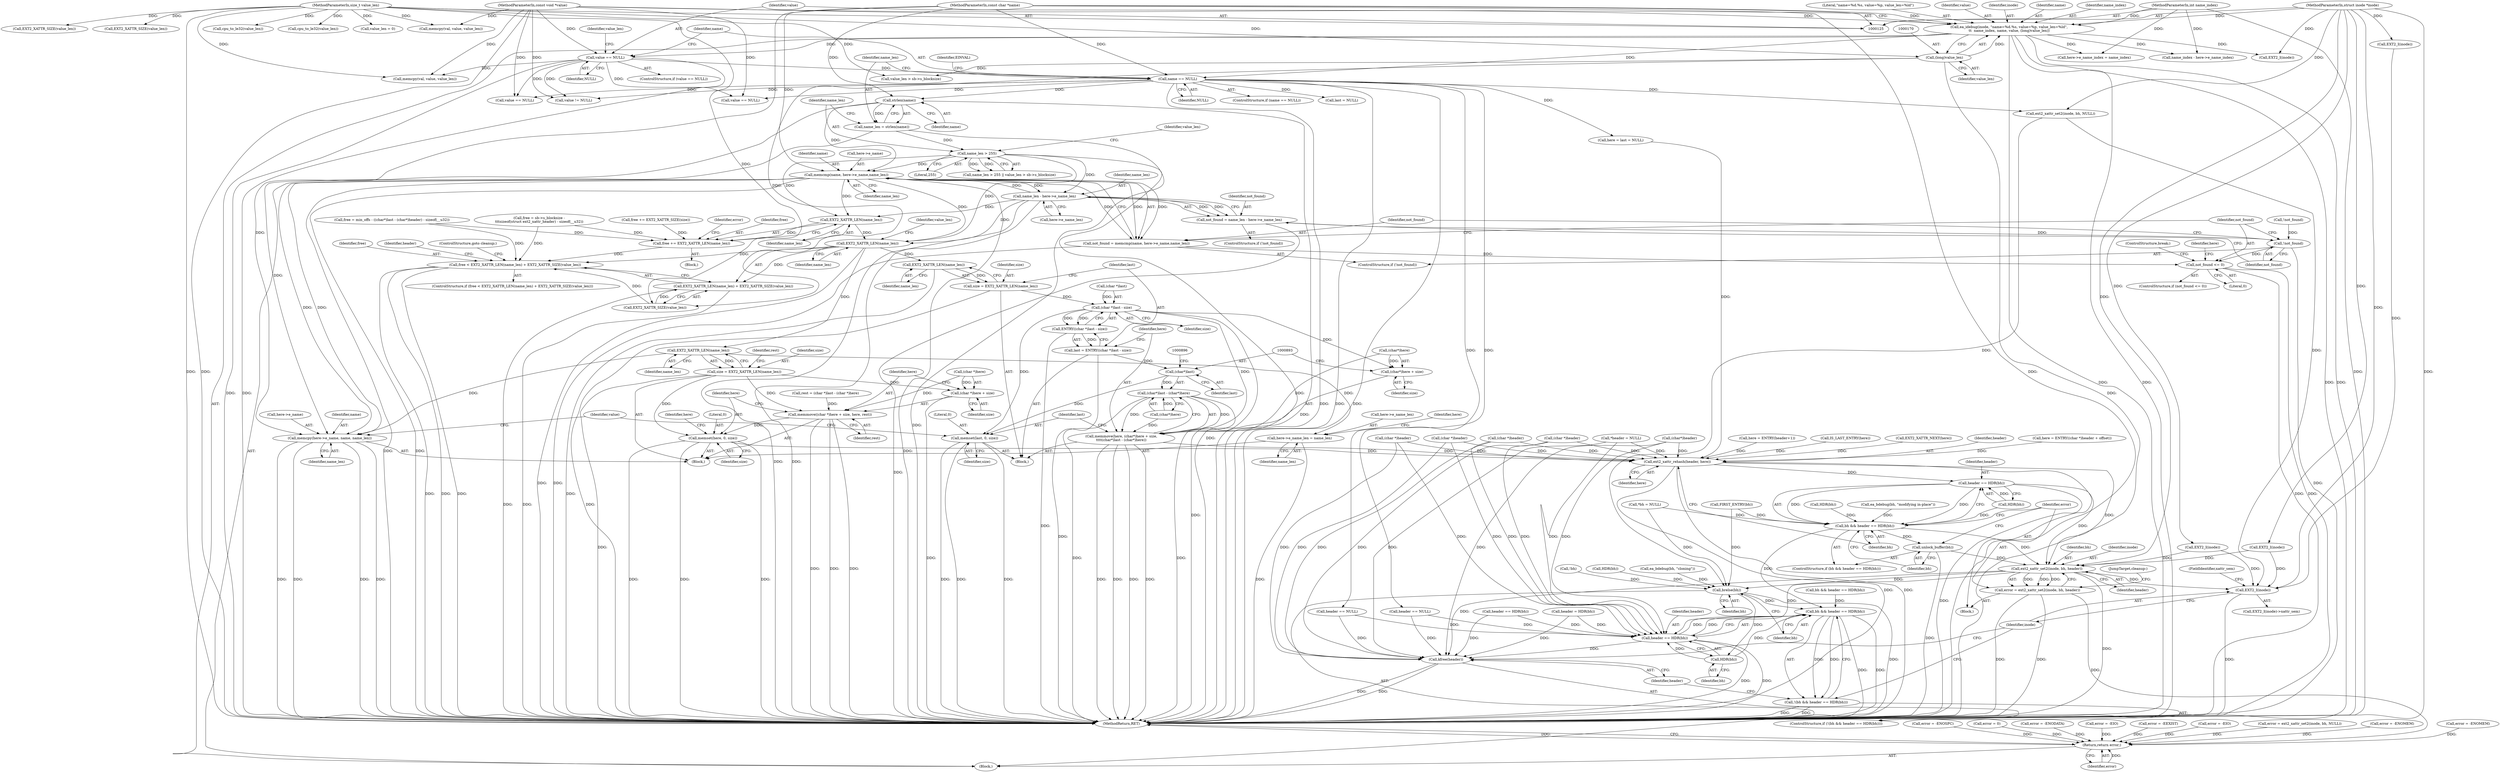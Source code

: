 digraph "0_linux_be0726d33cb8f411945884664924bed3cb8c70ee_10@API" {
"1000356" [label="(Call,memcmp(name, here->e_name,name_len))"];
"1000188" [label="(Call,strlen(name))"];
"1000180" [label="(Call,name == NULL)"];
"1000163" [label="(Call,ea_idebug(inode, \"name=%d.%s, value=%p, value_len=%ld\",\n\t\t  name_index, name, value, (long)value_len))"];
"1000126" [label="(MethodParameterIn,struct inode *inode)"];
"1000127" [label="(MethodParameterIn,int name_index)"];
"1000128" [label="(MethodParameterIn,const char *name)"];
"1000129" [label="(MethodParameterIn,const void *value)"];
"1000169" [label="(Call,(long)value_len)"];
"1000130" [label="(MethodParameterIn,size_t value_len)"];
"1000173" [label="(Call,value == NULL)"];
"1000346" [label="(Call,name_len - here->e_name_len)"];
"1000356" [label="(Call,memcmp(name, here->e_name,name_len))"];
"1000192" [label="(Call,name_len > 255)"];
"1000186" [label="(Call,name_len = strlen(name))"];
"1000344" [label="(Call,not_found = name_len - here->e_name_len)"];
"1000352" [label="(Call,!not_found)"];
"1000363" [label="(Call,not_found <= 0)"];
"1000354" [label="(Call,not_found = memcmp(name, here->e_name,name_len))"];
"1000521" [label="(Call,EXT2_XATTR_LEN(name_len))"];
"1000519" [label="(Call,free += EXT2_XATTR_LEN(name_len))"];
"1000528" [label="(Call,free < EXT2_XATTR_LEN(name_len) + EXT2_XATTR_SIZE(value_len))"];
"1000531" [label="(Call,EXT2_XATTR_LEN(name_len))"];
"1000530" [label="(Call,EXT2_XATTR_LEN(name_len) + EXT2_XATTR_SIZE(value_len))"];
"1000699" [label="(Call,EXT2_XATTR_LEN(name_len))"];
"1000697" [label="(Call,size = EXT2_XATTR_LEN(name_len))"];
"1000711" [label="(Call,memmove((char *)here + size, here, rest))"];
"1000719" [label="(Call,memset(here, 0, size))"];
"1000980" [label="(Call,ext2_xattr_rehash(header, here))"];
"1000986" [label="(Call,header == HDR(bh))"];
"1000984" [label="(Call,bh && header == HDR(bh))"];
"1000990" [label="(Call,unlock_buffer(bh))"];
"1000994" [label="(Call,ext2_xattr_set2(inode, bh, header))"];
"1000992" [label="(Call,error = ext2_xattr_set2(inode, bh, header))"];
"1001017" [label="(Return,return error;)"];
"1000999" [label="(Call,brelse(bh))"];
"1001003" [label="(Call,bh && header == HDR(bh))"];
"1001002" [label="(Call,!(bh && header == HDR(bh)))"];
"1001007" [label="(Call,HDR(bh))"];
"1001005" [label="(Call,header == HDR(bh))"];
"1001009" [label="(Call,kfree(header))"];
"1001014" [label="(Call,EXT2_I(inode))"];
"1000712" [label="(Call,(char *)here + size)"];
"1000728" [label="(Call,here->e_name_len = name_len)"];
"1000733" [label="(Call,memcpy(here->e_name, name, name_len))"];
"1000874" [label="(Call,EXT2_XATTR_LEN(name_len))"];
"1000872" [label="(Call,size = EXT2_XATTR_LEN(name_len))"];
"1000879" [label="(Call,(char *)last - size)"];
"1000878" [label="(Call,ENTRY((char *)last - size))"];
"1000876" [label="(Call,last = ENTRY((char *)last - size))"];
"1000892" [label="(Call,(char*)last)"];
"1000891" [label="(Call,(char*)last - (char*)here)"];
"1000884" [label="(Call,memmove(here, (char*)here + size,\n\t\t\t\t(char*)last - (char*)here))"];
"1000898" [label="(Call,memset(last, 0, size))"];
"1000886" [label="(Call,(char*)here + size)"];
"1000129" [label="(MethodParameterIn,const void *value)"];
"1000980" [label="(Call,ext2_xattr_rehash(header, here))"];
"1000770" [label="(Call,(char *)header)"];
"1000883" [label="(Identifier,size)"];
"1000729" [label="(Call,here->e_name_len)"];
"1000687" [label="(Call,here = ENTRY(header+1))"];
"1001019" [label="(MethodReturn,RET)"];
"1000362" [label="(ControlStructure,if (not_found <= 0))"];
"1000527" [label="(ControlStructure,if (free < EXT2_XATTR_LEN(name_len) + EXT2_XATTR_SIZE(value_len)))"];
"1000651" [label="(Call,error = -ENOMEM)"];
"1000182" [label="(Identifier,NULL)"];
"1000873" [label="(Identifier,size)"];
"1000186" [label="(Call,name_len = strlen(name))"];
"1000444" [label="(Call,here = last = NULL)"];
"1000734" [label="(Call,here->e_name)"];
"1000879" [label="(Call,(char *)last - size)"];
"1000911" [label="(Call,cpu_to_le32(value_len))"];
"1000722" [label="(Identifier,size)"];
"1000700" [label="(Identifier,name_len)"];
"1000128" [label="(MethodParameterIn,const char *name)"];
"1000168" [label="(Identifier,value)"];
"1000703" [label="(Identifier,rest)"];
"1000295" [label="(Call,IS_LAST_ENTRY(here))"];
"1000979" [label="(Block,)"];
"1000344" [label="(Call,not_found = name_len - here->e_name_len)"];
"1000195" [label="(Call,value_len > sb->s_blocksize)"];
"1000988" [label="(Call,HDR(bh))"];
"1000365" [label="(Literal,0)"];
"1001000" [label="(Identifier,bh)"];
"1000532" [label="(Identifier,name_len)"];
"1000173" [label="(Call,value == NULL)"];
"1000695" [label="(Block,)"];
"1000877" [label="(Identifier,last)"];
"1000348" [label="(Call,here->e_name_len)"];
"1001018" [label="(Identifier,error)"];
"1000164" [label="(Identifier,inode)"];
"1000345" [label="(Identifier,not_found)"];
"1000586" [label="(Call,error = -ENOMEM)"];
"1000175" [label="(Identifier,NULL)"];
"1000355" [label="(Identifier,not_found)"];
"1000738" [label="(Identifier,name_len)"];
"1001014" [label="(Call,EXT2_I(inode))"];
"1000363" [label="(Call,not_found <= 0)"];
"1000301" [label="(Call,EXT2_XATTR_NEXT(here))"];
"1000528" [label="(Call,free < EXT2_XATTR_LEN(name_len) + EXT2_XATTR_SIZE(value_len))"];
"1000985" [label="(Identifier,bh)"];
"1000171" [label="(Identifier,value_len)"];
"1000993" [label="(Identifier,error)"];
"1001004" [label="(Identifier,bh)"];
"1000792" [label="(Call,cpu_to_le32(value_len))"];
"1000940" [label="(Call,(char *)header)"];
"1000983" [label="(ControlStructure,if (bh && header == HDR(bh)))"];
"1000711" [label="(Call,memmove((char *)here + size, here, rest))"];
"1000537" [label="(Identifier,header)"];
"1001017" [label="(Return,return error;)"];
"1001009" [label="(Call,kfree(header))"];
"1000735" [label="(Identifier,here)"];
"1000347" [label="(Identifier,name_len)"];
"1000884" [label="(Call,memmove(here, (char*)here + size,\n\t\t\t\t(char*)last - (char*)here))"];
"1000991" [label="(Identifier,bh)"];
"1000986" [label="(Call,header == HDR(bh))"];
"1000169" [label="(Call,(long)value_len)"];
"1000713" [label="(Call,(char *)here)"];
"1000206" [label="(Call,EXT2_I(inode))"];
"1001013" [label="(Call,EXT2_I(inode)->xattr_sem)"];
"1000356" [label="(Call,memcmp(name, here->e_name,name_len))"];
"1000470" [label="(Block,)"];
"1000886" [label="(Call,(char*)here + size)"];
"1000996" [label="(Identifier,bh)"];
"1000533" [label="(Call,EXT2_XATTR_SIZE(value_len))"];
"1000899" [label="(Identifier,last)"];
"1000281" [label="(Call,EXT2_I(inode))"];
"1000872" [label="(Call,size = EXT2_XATTR_LEN(name_len))"];
"1000723" [label="(Call,here->e_name_index = name_index)"];
"1000597" [label="(Call,HDR(bh))"];
"1001007" [label="(Call,HDR(bh))"];
"1000523" [label="(Call,error = -ENOSPC)"];
"1000802" [label="(Call,memcpy(val, value, value_len))"];
"1000728" [label="(Call,here->e_name_len = name_len)"];
"1000126" [label="(MethodParameterIn,struct inode *inode)"];
"1000702" [label="(Call,rest = (char *)last - (char *)here)"];
"1000189" [label="(Identifier,name)"];
"1000901" [label="(Identifier,size)"];
"1000966" [label="(Call,header == HDR(bh))"];
"1001006" [label="(Identifier,header)"];
"1000591" [label="(Call,header == NULL)"];
"1000878" [label="(Call,ENTRY((char *)last - size))"];
"1000895" [label="(Call,(char*)here)"];
"1000167" [label="(Identifier,name)"];
"1000576" [label="(Call,ea_bdebug(bh, \"cloning\"))"];
"1000196" [label="(Identifier,value_len)"];
"1000725" [label="(Identifier,here)"];
"1000179" [label="(ControlStructure,if (name == NULL))"];
"1000211" [label="(Call,EXT2_I(inode))"];
"1000898" [label="(Call,memset(last, 0, size))"];
"1000982" [label="(Identifier,here)"];
"1000999" [label="(Call,brelse(bh))"];
"1000712" [label="(Call,(char *)here + size)"];
"1000718" [label="(Identifier,rest)"];
"1000354" [label="(Call,not_found = memcmp(name, here->e_name,name_len))"];
"1000353" [label="(Identifier,not_found)"];
"1000417" [label="(Call,free = min_offs - ((char*)last - (char*)header) - sizeof(__u32))"];
"1000721" [label="(Literal,0)"];
"1000974" [label="(Call,ext2_xattr_set2(inode, bh, NULL))"];
"1000140" [label="(Call,*bh = NULL)"];
"1000892" [label="(Call,(char*)last)"];
"1000904" [label="(Identifier,value)"];
"1000890" [label="(Identifier,size)"];
"1000127" [label="(MethodParameterIn,int name_index)"];
"1000867" [label="(Call,value == NULL)"];
"1000172" [label="(ControlStructure,if (value == NULL))"];
"1000185" [label="(Identifier,EINVAL)"];
"1000461" [label="(Call,error = 0)"];
"1001001" [label="(ControlStructure,if (!(bh && header == HDR(bh))))"];
"1000357" [label="(Identifier,name)"];
"1000699" [label="(Call,EXT2_XATTR_LEN(name_len))"];
"1000981" [label="(Identifier,header)"];
"1000987" [label="(Identifier,header)"];
"1000524" [label="(Identifier,error)"];
"1000220" [label="(Call,EXT2_I(inode))"];
"1001015" [label="(Identifier,inode)"];
"1000994" [label="(Call,ext2_xattr_set2(inode, bh, header))"];
"1000891" [label="(Call,(char*)last - (char*)here)"];
"1000188" [label="(Call,strlen(name))"];
"1000997" [label="(Identifier,header)"];
"1000998" [label="(JumpTarget,cleanup:)"];
"1000452" [label="(Call,error = -ENODATA)"];
"1000228" [label="(Call,!bh)"];
"1000176" [label="(Call,value_len = 0)"];
"1000990" [label="(Call,unlock_buffer(bh))"];
"1000894" [label="(Identifier,last)"];
"1000519" [label="(Call,free += EXT2_XATTR_LEN(name_len))"];
"1000180" [label="(Call,name == NULL)"];
"1000992" [label="(Call,error = ext2_xattr_set2(inode, bh, header))"];
"1000130" [label="(MethodParameterIn,size_t value_len)"];
"1000223" [label="(Call,error = -EIO)"];
"1000465" [label="(Call,value == NULL)"];
"1001002" [label="(Call,!(bh && header == HDR(bh)))"];
"1000433" [label="(Call,free = sb->s_blocksize -\n\t\t\tsizeof(struct ext2_xattr_header) - sizeof(__u32))"];
"1001003" [label="(Call,bh && header == HDR(bh))"];
"1001008" [label="(Identifier,bh)"];
"1000522" [label="(Identifier,name_len)"];
"1000875" [label="(Identifier,name_len)"];
"1000177" [label="(Identifier,value_len)"];
"1000368" [label="(Identifier,here)"];
"1001010" [label="(Identifier,header)"];
"1000535" [label="(ControlStructure,goto cleanup;)"];
"1000346" [label="(Call,name_len - here->e_name_len)"];
"1000903" [label="(Call,value != NULL)"];
"1000191" [label="(Call,name_len > 255 || value_len > sb->s_blocksize)"];
"1000364" [label="(Identifier,not_found)"];
"1000663" [label="(Call,(char *)header)"];
"1000737" [label="(Identifier,name)"];
"1000995" [label="(Identifier,inode)"];
"1000876" [label="(Call,last = ENTRY((char *)last - size))"];
"1001005" [label="(Call,header == HDR(bh))"];
"1000291" [label="(Call,FIRST_ENTRY(bh))"];
"1000874" [label="(Call,EXT2_XATTR_LEN(name_len))"];
"1000187" [label="(Identifier,name_len)"];
"1000471" [label="(Call,error = -EEXIST)"];
"1000181" [label="(Identifier,name)"];
"1000951" [label="(Call,memcpy(val, value, value_len))"];
"1000697" [label="(Call,size = EXT2_XATTR_LEN(name_len))"];
"1000900" [label="(Literal,0)"];
"1000638" [label="(Call,(char *)header)"];
"1000880" [label="(Call,(char *)last)"];
"1000358" [label="(Call,here->e_name)"];
"1000733" [label="(Call,memcpy(here->e_name, name, name_len))"];
"1000698" [label="(Identifier,size)"];
"1000732" [label="(Identifier,name_len)"];
"1000166" [label="(Identifier,name_index)"];
"1000656" [label="(Call,header == NULL)"];
"1000530" [label="(Call,EXT2_XATTR_LEN(name_len) + EXT2_XATTR_SIZE(value_len))"];
"1000163" [label="(Call,ea_idebug(inode, \"name=%d.%s, value=%p, value_len=%ld\",\n\t\t  name_index, name, value, (long)value_len))"];
"1000342" [label="(Call,!not_found)"];
"1000919" [label="(Call,EXT2_XATTR_SIZE(value_len))"];
"1000352" [label="(Call,!not_found)"];
"1000529" [label="(Identifier,free)"];
"1000560" [label="(Call,ea_bdebug(bh, \"modifying in-place\"))"];
"1000716" [label="(Identifier,size)"];
"1000366" [label="(ControlStructure,break;)"];
"1000534" [label="(Identifier,value_len)"];
"1000521" [label="(Call,EXT2_XATTR_LEN(name_len))"];
"1000194" [label="(Literal,255)"];
"1000717" [label="(Identifier,here)"];
"1000446" [label="(Call,last = NULL)"];
"1000887" [label="(Call,(char*)here)"];
"1000284" [label="(Call,error = -EIO)"];
"1000132" [label="(Block,)"];
"1000193" [label="(Identifier,name_len)"];
"1000174" [label="(Identifier,value)"];
"1000617" [label="(Call,here = ENTRY((char *)header + offset))"];
"1000870" [label="(Block,)"];
"1000361" [label="(Identifier,name_len)"];
"1000785" [label="(Call,EXT2_XATTR_SIZE(value_len))"];
"1000246" [label="(Call,HDR(bh))"];
"1000520" [label="(Identifier,free)"];
"1000341" [label="(ControlStructure,if (!not_found))"];
"1000515" [label="(Call,free += EXT2_XATTR_SIZE(size))"];
"1000720" [label="(Identifier,here)"];
"1000531" [label="(Call,EXT2_XATTR_LEN(name_len))"];
"1000244" [label="(Call,header = HDR(bh))"];
"1000972" [label="(Call,error = ext2_xattr_set2(inode, bh, NULL))"];
"1000984" [label="(Call,bh && header == HDR(bh))"];
"1000192" [label="(Call,name_len > 255)"];
"1000719" [label="(Call,memset(here, 0, size))"];
"1001016" [label="(FieldIdentifier,xattr_sem)"];
"1000885" [label="(Identifier,here)"];
"1000144" [label="(Call,*header = NULL)"];
"1000426" [label="(Call,(char*)header)"];
"1000165" [label="(Literal,\"name=%d.%s, value=%p, value_len=%ld\")"];
"1000351" [label="(ControlStructure,if (!not_found))"];
"1000964" [label="(Call,bh && header == HDR(bh))"];
"1000336" [label="(Call,name_index - here->e_name_index)"];
"1000356" -> "1000354"  [label="AST: "];
"1000356" -> "1000361"  [label="CFG: "];
"1000357" -> "1000356"  [label="AST: "];
"1000358" -> "1000356"  [label="AST: "];
"1000361" -> "1000356"  [label="AST: "];
"1000354" -> "1000356"  [label="CFG: "];
"1000356" -> "1001019"  [label="DDG: "];
"1000356" -> "1001019"  [label="DDG: "];
"1000356" -> "1001019"  [label="DDG: "];
"1000356" -> "1000346"  [label="DDG: "];
"1000356" -> "1000354"  [label="DDG: "];
"1000356" -> "1000354"  [label="DDG: "];
"1000356" -> "1000354"  [label="DDG: "];
"1000188" -> "1000356"  [label="DDG: "];
"1000128" -> "1000356"  [label="DDG: "];
"1000346" -> "1000356"  [label="DDG: "];
"1000192" -> "1000356"  [label="DDG: "];
"1000356" -> "1000521"  [label="DDG: "];
"1000356" -> "1000531"  [label="DDG: "];
"1000356" -> "1000733"  [label="DDG: "];
"1000356" -> "1000733"  [label="DDG: "];
"1000188" -> "1000186"  [label="AST: "];
"1000188" -> "1000189"  [label="CFG: "];
"1000189" -> "1000188"  [label="AST: "];
"1000186" -> "1000188"  [label="CFG: "];
"1000188" -> "1001019"  [label="DDG: "];
"1000188" -> "1000186"  [label="DDG: "];
"1000180" -> "1000188"  [label="DDG: "];
"1000128" -> "1000188"  [label="DDG: "];
"1000188" -> "1000733"  [label="DDG: "];
"1000180" -> "1000179"  [label="AST: "];
"1000180" -> "1000182"  [label="CFG: "];
"1000181" -> "1000180"  [label="AST: "];
"1000182" -> "1000180"  [label="AST: "];
"1000185" -> "1000180"  [label="CFG: "];
"1000187" -> "1000180"  [label="CFG: "];
"1000180" -> "1001019"  [label="DDG: "];
"1000180" -> "1001019"  [label="DDG: "];
"1000180" -> "1001019"  [label="DDG: "];
"1000163" -> "1000180"  [label="DDG: "];
"1000128" -> "1000180"  [label="DDG: "];
"1000173" -> "1000180"  [label="DDG: "];
"1000180" -> "1000444"  [label="DDG: "];
"1000180" -> "1000446"  [label="DDG: "];
"1000180" -> "1000465"  [label="DDG: "];
"1000180" -> "1000591"  [label="DDG: "];
"1000180" -> "1000656"  [label="DDG: "];
"1000180" -> "1000867"  [label="DDG: "];
"1000180" -> "1000903"  [label="DDG: "];
"1000180" -> "1000974"  [label="DDG: "];
"1000163" -> "1000132"  [label="AST: "];
"1000163" -> "1000169"  [label="CFG: "];
"1000164" -> "1000163"  [label="AST: "];
"1000165" -> "1000163"  [label="AST: "];
"1000166" -> "1000163"  [label="AST: "];
"1000167" -> "1000163"  [label="AST: "];
"1000168" -> "1000163"  [label="AST: "];
"1000169" -> "1000163"  [label="AST: "];
"1000174" -> "1000163"  [label="CFG: "];
"1000163" -> "1001019"  [label="DDG: "];
"1000163" -> "1001019"  [label="DDG: "];
"1000163" -> "1001019"  [label="DDG: "];
"1000163" -> "1001019"  [label="DDG: "];
"1000126" -> "1000163"  [label="DDG: "];
"1000127" -> "1000163"  [label="DDG: "];
"1000128" -> "1000163"  [label="DDG: "];
"1000129" -> "1000163"  [label="DDG: "];
"1000169" -> "1000163"  [label="DDG: "];
"1000163" -> "1000173"  [label="DDG: "];
"1000163" -> "1000206"  [label="DDG: "];
"1000163" -> "1000336"  [label="DDG: "];
"1000163" -> "1000723"  [label="DDG: "];
"1000126" -> "1000125"  [label="AST: "];
"1000126" -> "1001019"  [label="DDG: "];
"1000126" -> "1000206"  [label="DDG: "];
"1000126" -> "1000211"  [label="DDG: "];
"1000126" -> "1000220"  [label="DDG: "];
"1000126" -> "1000281"  [label="DDG: "];
"1000126" -> "1000974"  [label="DDG: "];
"1000126" -> "1000994"  [label="DDG: "];
"1000126" -> "1001014"  [label="DDG: "];
"1000127" -> "1000125"  [label="AST: "];
"1000127" -> "1001019"  [label="DDG: "];
"1000127" -> "1000336"  [label="DDG: "];
"1000127" -> "1000723"  [label="DDG: "];
"1000128" -> "1000125"  [label="AST: "];
"1000128" -> "1001019"  [label="DDG: "];
"1000128" -> "1000733"  [label="DDG: "];
"1000129" -> "1000125"  [label="AST: "];
"1000129" -> "1001019"  [label="DDG: "];
"1000129" -> "1000173"  [label="DDG: "];
"1000129" -> "1000465"  [label="DDG: "];
"1000129" -> "1000802"  [label="DDG: "];
"1000129" -> "1000867"  [label="DDG: "];
"1000129" -> "1000903"  [label="DDG: "];
"1000129" -> "1000951"  [label="DDG: "];
"1000169" -> "1000171"  [label="CFG: "];
"1000170" -> "1000169"  [label="AST: "];
"1000171" -> "1000169"  [label="AST: "];
"1000169" -> "1001019"  [label="DDG: "];
"1000130" -> "1000169"  [label="DDG: "];
"1000169" -> "1000195"  [label="DDG: "];
"1000169" -> "1000533"  [label="DDG: "];
"1000130" -> "1000125"  [label="AST: "];
"1000130" -> "1001019"  [label="DDG: "];
"1000130" -> "1000176"  [label="DDG: "];
"1000130" -> "1000195"  [label="DDG: "];
"1000130" -> "1000533"  [label="DDG: "];
"1000130" -> "1000785"  [label="DDG: "];
"1000130" -> "1000792"  [label="DDG: "];
"1000130" -> "1000802"  [label="DDG: "];
"1000130" -> "1000911"  [label="DDG: "];
"1000130" -> "1000919"  [label="DDG: "];
"1000130" -> "1000951"  [label="DDG: "];
"1000173" -> "1000172"  [label="AST: "];
"1000173" -> "1000175"  [label="CFG: "];
"1000174" -> "1000173"  [label="AST: "];
"1000175" -> "1000173"  [label="AST: "];
"1000177" -> "1000173"  [label="CFG: "];
"1000181" -> "1000173"  [label="CFG: "];
"1000173" -> "1001019"  [label="DDG: "];
"1000173" -> "1001019"  [label="DDG: "];
"1000173" -> "1000465"  [label="DDG: "];
"1000173" -> "1000802"  [label="DDG: "];
"1000173" -> "1000867"  [label="DDG: "];
"1000173" -> "1000903"  [label="DDG: "];
"1000346" -> "1000344"  [label="AST: "];
"1000346" -> "1000348"  [label="CFG: "];
"1000347" -> "1000346"  [label="AST: "];
"1000348" -> "1000346"  [label="AST: "];
"1000344" -> "1000346"  [label="CFG: "];
"1000346" -> "1001019"  [label="DDG: "];
"1000346" -> "1001019"  [label="DDG: "];
"1000346" -> "1000344"  [label="DDG: "];
"1000346" -> "1000344"  [label="DDG: "];
"1000192" -> "1000346"  [label="DDG: "];
"1000346" -> "1000521"  [label="DDG: "];
"1000346" -> "1000531"  [label="DDG: "];
"1000192" -> "1000191"  [label="AST: "];
"1000192" -> "1000194"  [label="CFG: "];
"1000193" -> "1000192"  [label="AST: "];
"1000194" -> "1000192"  [label="AST: "];
"1000196" -> "1000192"  [label="CFG: "];
"1000191" -> "1000192"  [label="CFG: "];
"1000192" -> "1001019"  [label="DDG: "];
"1000192" -> "1000191"  [label="DDG: "];
"1000192" -> "1000191"  [label="DDG: "];
"1000186" -> "1000192"  [label="DDG: "];
"1000192" -> "1000521"  [label="DDG: "];
"1000192" -> "1000531"  [label="DDG: "];
"1000186" -> "1000132"  [label="AST: "];
"1000187" -> "1000186"  [label="AST: "];
"1000193" -> "1000186"  [label="CFG: "];
"1000186" -> "1001019"  [label="DDG: "];
"1000344" -> "1000341"  [label="AST: "];
"1000345" -> "1000344"  [label="AST: "];
"1000353" -> "1000344"  [label="CFG: "];
"1000344" -> "1001019"  [label="DDG: "];
"1000344" -> "1000352"  [label="DDG: "];
"1000352" -> "1000351"  [label="AST: "];
"1000352" -> "1000353"  [label="CFG: "];
"1000353" -> "1000352"  [label="AST: "];
"1000355" -> "1000352"  [label="CFG: "];
"1000364" -> "1000352"  [label="CFG: "];
"1000352" -> "1001019"  [label="DDG: "];
"1000342" -> "1000352"  [label="DDG: "];
"1000352" -> "1000363"  [label="DDG: "];
"1000363" -> "1000362"  [label="AST: "];
"1000363" -> "1000365"  [label="CFG: "];
"1000364" -> "1000363"  [label="AST: "];
"1000365" -> "1000363"  [label="AST: "];
"1000366" -> "1000363"  [label="CFG: "];
"1000368" -> "1000363"  [label="CFG: "];
"1000363" -> "1001019"  [label="DDG: "];
"1000363" -> "1001019"  [label="DDG: "];
"1000354" -> "1000363"  [label="DDG: "];
"1000354" -> "1000351"  [label="AST: "];
"1000355" -> "1000354"  [label="AST: "];
"1000364" -> "1000354"  [label="CFG: "];
"1000354" -> "1001019"  [label="DDG: "];
"1000521" -> "1000519"  [label="AST: "];
"1000521" -> "1000522"  [label="CFG: "];
"1000522" -> "1000521"  [label="AST: "];
"1000519" -> "1000521"  [label="CFG: "];
"1000521" -> "1000519"  [label="DDG: "];
"1000521" -> "1000531"  [label="DDG: "];
"1000519" -> "1000470"  [label="AST: "];
"1000520" -> "1000519"  [label="AST: "];
"1000524" -> "1000519"  [label="CFG: "];
"1000433" -> "1000519"  [label="DDG: "];
"1000515" -> "1000519"  [label="DDG: "];
"1000417" -> "1000519"  [label="DDG: "];
"1000519" -> "1000528"  [label="DDG: "];
"1000528" -> "1000527"  [label="AST: "];
"1000528" -> "1000530"  [label="CFG: "];
"1000529" -> "1000528"  [label="AST: "];
"1000530" -> "1000528"  [label="AST: "];
"1000535" -> "1000528"  [label="CFG: "];
"1000537" -> "1000528"  [label="CFG: "];
"1000528" -> "1001019"  [label="DDG: "];
"1000528" -> "1001019"  [label="DDG: "];
"1000528" -> "1001019"  [label="DDG: "];
"1000433" -> "1000528"  [label="DDG: "];
"1000417" -> "1000528"  [label="DDG: "];
"1000531" -> "1000528"  [label="DDG: "];
"1000533" -> "1000528"  [label="DDG: "];
"1000531" -> "1000530"  [label="AST: "];
"1000531" -> "1000532"  [label="CFG: "];
"1000532" -> "1000531"  [label="AST: "];
"1000534" -> "1000531"  [label="CFG: "];
"1000531" -> "1001019"  [label="DDG: "];
"1000531" -> "1000530"  [label="DDG: "];
"1000531" -> "1000699"  [label="DDG: "];
"1000531" -> "1000874"  [label="DDG: "];
"1000530" -> "1000533"  [label="CFG: "];
"1000533" -> "1000530"  [label="AST: "];
"1000530" -> "1001019"  [label="DDG: "];
"1000530" -> "1001019"  [label="DDG: "];
"1000533" -> "1000530"  [label="DDG: "];
"1000699" -> "1000697"  [label="AST: "];
"1000699" -> "1000700"  [label="CFG: "];
"1000700" -> "1000699"  [label="AST: "];
"1000697" -> "1000699"  [label="CFG: "];
"1000699" -> "1000697"  [label="DDG: "];
"1000699" -> "1000728"  [label="DDG: "];
"1000699" -> "1000733"  [label="DDG: "];
"1000697" -> "1000695"  [label="AST: "];
"1000698" -> "1000697"  [label="AST: "];
"1000703" -> "1000697"  [label="CFG: "];
"1000697" -> "1001019"  [label="DDG: "];
"1000697" -> "1000711"  [label="DDG: "];
"1000697" -> "1000712"  [label="DDG: "];
"1000697" -> "1000719"  [label="DDG: "];
"1000711" -> "1000695"  [label="AST: "];
"1000711" -> "1000718"  [label="CFG: "];
"1000712" -> "1000711"  [label="AST: "];
"1000717" -> "1000711"  [label="AST: "];
"1000718" -> "1000711"  [label="AST: "];
"1000720" -> "1000711"  [label="CFG: "];
"1000711" -> "1001019"  [label="DDG: "];
"1000711" -> "1001019"  [label="DDG: "];
"1000711" -> "1001019"  [label="DDG: "];
"1000713" -> "1000711"  [label="DDG: "];
"1000702" -> "1000711"  [label="DDG: "];
"1000711" -> "1000719"  [label="DDG: "];
"1000719" -> "1000695"  [label="AST: "];
"1000719" -> "1000722"  [label="CFG: "];
"1000720" -> "1000719"  [label="AST: "];
"1000721" -> "1000719"  [label="AST: "];
"1000722" -> "1000719"  [label="AST: "];
"1000725" -> "1000719"  [label="CFG: "];
"1000719" -> "1001019"  [label="DDG: "];
"1000719" -> "1001019"  [label="DDG: "];
"1000719" -> "1001019"  [label="DDG: "];
"1000719" -> "1000980"  [label="DDG: "];
"1000980" -> "1000979"  [label="AST: "];
"1000980" -> "1000982"  [label="CFG: "];
"1000981" -> "1000980"  [label="AST: "];
"1000982" -> "1000980"  [label="AST: "];
"1000985" -> "1000980"  [label="CFG: "];
"1000980" -> "1001019"  [label="DDG: "];
"1000980" -> "1001019"  [label="DDG: "];
"1000426" -> "1000980"  [label="DDG: "];
"1000638" -> "1000980"  [label="DDG: "];
"1000940" -> "1000980"  [label="DDG: "];
"1000144" -> "1000980"  [label="DDG: "];
"1000770" -> "1000980"  [label="DDG: "];
"1000663" -> "1000980"  [label="DDG: "];
"1000617" -> "1000980"  [label="DDG: "];
"1000884" -> "1000980"  [label="DDG: "];
"1000444" -> "1000980"  [label="DDG: "];
"1000687" -> "1000980"  [label="DDG: "];
"1000295" -> "1000980"  [label="DDG: "];
"1000301" -> "1000980"  [label="DDG: "];
"1000980" -> "1000986"  [label="DDG: "];
"1000980" -> "1000994"  [label="DDG: "];
"1000986" -> "1000984"  [label="AST: "];
"1000986" -> "1000988"  [label="CFG: "];
"1000987" -> "1000986"  [label="AST: "];
"1000988" -> "1000986"  [label="AST: "];
"1000984" -> "1000986"  [label="CFG: "];
"1000986" -> "1001019"  [label="DDG: "];
"1000986" -> "1000984"  [label="DDG: "];
"1000986" -> "1000984"  [label="DDG: "];
"1000988" -> "1000986"  [label="DDG: "];
"1000986" -> "1000994"  [label="DDG: "];
"1000984" -> "1000983"  [label="AST: "];
"1000984" -> "1000985"  [label="CFG: "];
"1000985" -> "1000984"  [label="AST: "];
"1000991" -> "1000984"  [label="CFG: "];
"1000993" -> "1000984"  [label="CFG: "];
"1000291" -> "1000984"  [label="DDG: "];
"1000597" -> "1000984"  [label="DDG: "];
"1000988" -> "1000984"  [label="DDG: "];
"1000140" -> "1000984"  [label="DDG: "];
"1000560" -> "1000984"  [label="DDG: "];
"1000984" -> "1000990"  [label="DDG: "];
"1000984" -> "1000994"  [label="DDG: "];
"1000984" -> "1001003"  [label="DDG: "];
"1000990" -> "1000983"  [label="AST: "];
"1000990" -> "1000991"  [label="CFG: "];
"1000991" -> "1000990"  [label="AST: "];
"1000993" -> "1000990"  [label="CFG: "];
"1000990" -> "1001019"  [label="DDG: "];
"1000990" -> "1000994"  [label="DDG: "];
"1000994" -> "1000992"  [label="AST: "];
"1000994" -> "1000997"  [label="CFG: "];
"1000995" -> "1000994"  [label="AST: "];
"1000996" -> "1000994"  [label="AST: "];
"1000997" -> "1000994"  [label="AST: "];
"1000992" -> "1000994"  [label="CFG: "];
"1000994" -> "1001019"  [label="DDG: "];
"1000994" -> "1000992"  [label="DDG: "];
"1000994" -> "1000992"  [label="DDG: "];
"1000994" -> "1000992"  [label="DDG: "];
"1000220" -> "1000994"  [label="DDG: "];
"1000211" -> "1000994"  [label="DDG: "];
"1000994" -> "1000999"  [label="DDG: "];
"1000994" -> "1001005"  [label="DDG: "];
"1000994" -> "1001009"  [label="DDG: "];
"1000994" -> "1001014"  [label="DDG: "];
"1000992" -> "1000979"  [label="AST: "];
"1000993" -> "1000992"  [label="AST: "];
"1000998" -> "1000992"  [label="CFG: "];
"1000992" -> "1001019"  [label="DDG: "];
"1000992" -> "1001019"  [label="DDG: "];
"1000992" -> "1001017"  [label="DDG: "];
"1001017" -> "1000132"  [label="AST: "];
"1001017" -> "1001018"  [label="CFG: "];
"1001018" -> "1001017"  [label="AST: "];
"1001019" -> "1001017"  [label="CFG: "];
"1001017" -> "1001019"  [label="DDG: "];
"1001018" -> "1001017"  [label="DDG: "];
"1000284" -> "1001017"  [label="DDG: "];
"1000523" -> "1001017"  [label="DDG: "];
"1000471" -> "1001017"  [label="DDG: "];
"1000651" -> "1001017"  [label="DDG: "];
"1000586" -> "1001017"  [label="DDG: "];
"1000972" -> "1001017"  [label="DDG: "];
"1000452" -> "1001017"  [label="DDG: "];
"1000461" -> "1001017"  [label="DDG: "];
"1000223" -> "1001017"  [label="DDG: "];
"1000999" -> "1000132"  [label="AST: "];
"1000999" -> "1001000"  [label="CFG: "];
"1001000" -> "1000999"  [label="AST: "];
"1001004" -> "1000999"  [label="CFG: "];
"1000999" -> "1001019"  [label="DDG: "];
"1000291" -> "1000999"  [label="DDG: "];
"1000576" -> "1000999"  [label="DDG: "];
"1000140" -> "1000999"  [label="DDG: "];
"1000228" -> "1000999"  [label="DDG: "];
"1000974" -> "1000999"  [label="DDG: "];
"1000246" -> "1000999"  [label="DDG: "];
"1000999" -> "1001003"  [label="DDG: "];
"1000999" -> "1001007"  [label="DDG: "];
"1001003" -> "1001002"  [label="AST: "];
"1001003" -> "1001004"  [label="CFG: "];
"1001003" -> "1001005"  [label="CFG: "];
"1001004" -> "1001003"  [label="AST: "];
"1001005" -> "1001003"  [label="AST: "];
"1001002" -> "1001003"  [label="CFG: "];
"1001003" -> "1001019"  [label="DDG: "];
"1001003" -> "1001019"  [label="DDG: "];
"1001003" -> "1001002"  [label="DDG: "];
"1001003" -> "1001002"  [label="DDG: "];
"1001007" -> "1001003"  [label="DDG: "];
"1000964" -> "1001003"  [label="DDG: "];
"1001005" -> "1001003"  [label="DDG: "];
"1001005" -> "1001003"  [label="DDG: "];
"1001002" -> "1001001"  [label="AST: "];
"1001010" -> "1001002"  [label="CFG: "];
"1001015" -> "1001002"  [label="CFG: "];
"1001002" -> "1001019"  [label="DDG: "];
"1001002" -> "1001019"  [label="DDG: "];
"1001007" -> "1001005"  [label="AST: "];
"1001007" -> "1001008"  [label="CFG: "];
"1001008" -> "1001007"  [label="AST: "];
"1001005" -> "1001007"  [label="CFG: "];
"1001007" -> "1001005"  [label="DDG: "];
"1001006" -> "1001005"  [label="AST: "];
"1001005" -> "1001019"  [label="DDG: "];
"1001005" -> "1001019"  [label="DDG: "];
"1000426" -> "1001005"  [label="DDG: "];
"1000966" -> "1001005"  [label="DDG: "];
"1000244" -> "1001005"  [label="DDG: "];
"1000591" -> "1001005"  [label="DDG: "];
"1000144" -> "1001005"  [label="DDG: "];
"1000656" -> "1001005"  [label="DDG: "];
"1000638" -> "1001005"  [label="DDG: "];
"1000940" -> "1001005"  [label="DDG: "];
"1000770" -> "1001005"  [label="DDG: "];
"1000663" -> "1001005"  [label="DDG: "];
"1001005" -> "1001009"  [label="DDG: "];
"1001009" -> "1001001"  [label="AST: "];
"1001009" -> "1001010"  [label="CFG: "];
"1001010" -> "1001009"  [label="AST: "];
"1001015" -> "1001009"  [label="CFG: "];
"1001009" -> "1001019"  [label="DDG: "];
"1001009" -> "1001019"  [label="DDG: "];
"1000426" -> "1001009"  [label="DDG: "];
"1000966" -> "1001009"  [label="DDG: "];
"1000244" -> "1001009"  [label="DDG: "];
"1000591" -> "1001009"  [label="DDG: "];
"1000144" -> "1001009"  [label="DDG: "];
"1000656" -> "1001009"  [label="DDG: "];
"1000638" -> "1001009"  [label="DDG: "];
"1000940" -> "1001009"  [label="DDG: "];
"1000770" -> "1001009"  [label="DDG: "];
"1000663" -> "1001009"  [label="DDG: "];
"1001014" -> "1001013"  [label="AST: "];
"1001014" -> "1001015"  [label="CFG: "];
"1001015" -> "1001014"  [label="AST: "];
"1001016" -> "1001014"  [label="CFG: "];
"1001014" -> "1001019"  [label="DDG: "];
"1000220" -> "1001014"  [label="DDG: "];
"1000281" -> "1001014"  [label="DDG: "];
"1000974" -> "1001014"  [label="DDG: "];
"1000211" -> "1001014"  [label="DDG: "];
"1000712" -> "1000716"  [label="CFG: "];
"1000713" -> "1000712"  [label="AST: "];
"1000716" -> "1000712"  [label="AST: "];
"1000717" -> "1000712"  [label="CFG: "];
"1000712" -> "1001019"  [label="DDG: "];
"1000713" -> "1000712"  [label="DDG: "];
"1000728" -> "1000695"  [label="AST: "];
"1000728" -> "1000732"  [label="CFG: "];
"1000729" -> "1000728"  [label="AST: "];
"1000732" -> "1000728"  [label="AST: "];
"1000735" -> "1000728"  [label="CFG: "];
"1000728" -> "1001019"  [label="DDG: "];
"1000733" -> "1000695"  [label="AST: "];
"1000733" -> "1000738"  [label="CFG: "];
"1000734" -> "1000733"  [label="AST: "];
"1000737" -> "1000733"  [label="AST: "];
"1000738" -> "1000733"  [label="AST: "];
"1000904" -> "1000733"  [label="CFG: "];
"1000733" -> "1001019"  [label="DDG: "];
"1000733" -> "1001019"  [label="DDG: "];
"1000733" -> "1001019"  [label="DDG: "];
"1000733" -> "1001019"  [label="DDG: "];
"1000874" -> "1000872"  [label="AST: "];
"1000874" -> "1000875"  [label="CFG: "];
"1000875" -> "1000874"  [label="AST: "];
"1000872" -> "1000874"  [label="CFG: "];
"1000874" -> "1001019"  [label="DDG: "];
"1000874" -> "1000872"  [label="DDG: "];
"1000872" -> "1000870"  [label="AST: "];
"1000873" -> "1000872"  [label="AST: "];
"1000877" -> "1000872"  [label="CFG: "];
"1000872" -> "1001019"  [label="DDG: "];
"1000872" -> "1000879"  [label="DDG: "];
"1000879" -> "1000878"  [label="AST: "];
"1000879" -> "1000883"  [label="CFG: "];
"1000880" -> "1000879"  [label="AST: "];
"1000883" -> "1000879"  [label="AST: "];
"1000878" -> "1000879"  [label="CFG: "];
"1000879" -> "1001019"  [label="DDG: "];
"1000879" -> "1000878"  [label="DDG: "];
"1000879" -> "1000878"  [label="DDG: "];
"1000880" -> "1000879"  [label="DDG: "];
"1000879" -> "1000884"  [label="DDG: "];
"1000879" -> "1000886"  [label="DDG: "];
"1000879" -> "1000898"  [label="DDG: "];
"1000878" -> "1000876"  [label="AST: "];
"1000876" -> "1000878"  [label="CFG: "];
"1000878" -> "1001019"  [label="DDG: "];
"1000878" -> "1000876"  [label="DDG: "];
"1000876" -> "1000870"  [label="AST: "];
"1000877" -> "1000876"  [label="AST: "];
"1000885" -> "1000876"  [label="CFG: "];
"1000876" -> "1001019"  [label="DDG: "];
"1000876" -> "1000892"  [label="DDG: "];
"1000892" -> "1000891"  [label="AST: "];
"1000892" -> "1000894"  [label="CFG: "];
"1000893" -> "1000892"  [label="AST: "];
"1000894" -> "1000892"  [label="AST: "];
"1000896" -> "1000892"  [label="CFG: "];
"1000892" -> "1000891"  [label="DDG: "];
"1000892" -> "1000898"  [label="DDG: "];
"1000891" -> "1000884"  [label="AST: "];
"1000891" -> "1000895"  [label="CFG: "];
"1000895" -> "1000891"  [label="AST: "];
"1000884" -> "1000891"  [label="CFG: "];
"1000891" -> "1001019"  [label="DDG: "];
"1000891" -> "1001019"  [label="DDG: "];
"1000891" -> "1000884"  [label="DDG: "];
"1000891" -> "1000884"  [label="DDG: "];
"1000895" -> "1000891"  [label="DDG: "];
"1000884" -> "1000870"  [label="AST: "];
"1000885" -> "1000884"  [label="AST: "];
"1000886" -> "1000884"  [label="AST: "];
"1000899" -> "1000884"  [label="CFG: "];
"1000884" -> "1001019"  [label="DDG: "];
"1000884" -> "1001019"  [label="DDG: "];
"1000884" -> "1001019"  [label="DDG: "];
"1000884" -> "1001019"  [label="DDG: "];
"1000895" -> "1000884"  [label="DDG: "];
"1000887" -> "1000884"  [label="DDG: "];
"1000898" -> "1000870"  [label="AST: "];
"1000898" -> "1000901"  [label="CFG: "];
"1000899" -> "1000898"  [label="AST: "];
"1000900" -> "1000898"  [label="AST: "];
"1000901" -> "1000898"  [label="AST: "];
"1000904" -> "1000898"  [label="CFG: "];
"1000898" -> "1001019"  [label="DDG: "];
"1000898" -> "1001019"  [label="DDG: "];
"1000898" -> "1001019"  [label="DDG: "];
"1000886" -> "1000890"  [label="CFG: "];
"1000887" -> "1000886"  [label="AST: "];
"1000890" -> "1000886"  [label="AST: "];
"1000893" -> "1000886"  [label="CFG: "];
"1000887" -> "1000886"  [label="DDG: "];
}
